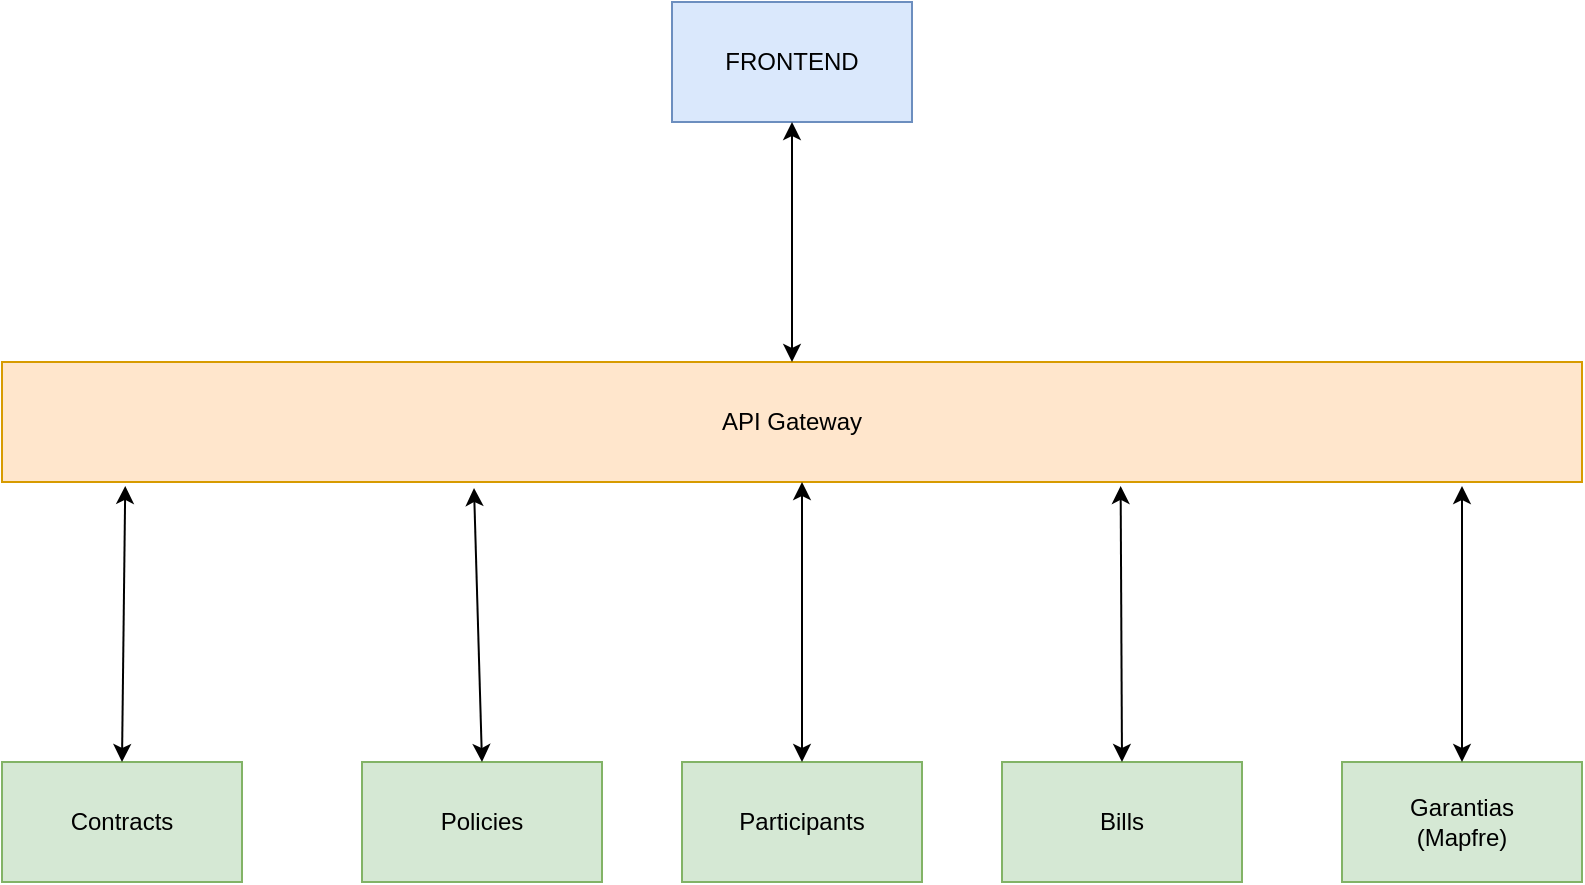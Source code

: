 <mxfile version="10.9.1" type="github"><diagram id="DSllttludoFZFVAz6iFn" name="Servicios"><mxGraphModel dx="916" dy="592" grid="1" gridSize="10" guides="1" tooltips="1" connect="1" arrows="1" fold="1" page="1" pageScale="1" pageWidth="827" pageHeight="1169" math="0" shadow="0"><root><mxCell id="0"/><mxCell id="1" parent="0"/><mxCell id="cHzD9p1BRbYol6xxEPrc-1" value="FRONTEND" style="rounded=0;whiteSpace=wrap;html=1;fillColor=#dae8fc;strokeColor=#6c8ebf;" parent="1" vertex="1"><mxGeometry x="355" y="100" width="120" height="60" as="geometry"/></mxCell><mxCell id="cHzD9p1BRbYol6xxEPrc-2" value="&lt;div&gt;API Gateway&lt;/div&gt;" style="rounded=0;whiteSpace=wrap;html=1;fillColor=#ffe6cc;strokeColor=#d79b00;" parent="1" vertex="1"><mxGeometry x="20" y="280" width="790" height="60" as="geometry"/></mxCell><mxCell id="cHzD9p1BRbYol6xxEPrc-3" value="Policies" style="rounded=0;whiteSpace=wrap;html=1;fillColor=#d5e8d4;strokeColor=#82b366;" parent="1" vertex="1"><mxGeometry x="200" y="480" width="120" height="60" as="geometry"/></mxCell><mxCell id="cHzD9p1BRbYol6xxEPrc-4" value="Contracts" style="rounded=0;whiteSpace=wrap;html=1;fillColor=#d5e8d4;strokeColor=#82b366;" parent="1" vertex="1"><mxGeometry x="20" y="480" width="120" height="60" as="geometry"/></mxCell><mxCell id="cHzD9p1BRbYol6xxEPrc-5" value="Participants" style="rounded=0;whiteSpace=wrap;html=1;fillColor=#d5e8d4;strokeColor=#82b366;" parent="1" vertex="1"><mxGeometry x="360" y="480" width="120" height="60" as="geometry"/></mxCell><mxCell id="cHzD9p1BRbYol6xxEPrc-6" value="Bills" style="rounded=0;whiteSpace=wrap;html=1;fillColor=#d5e8d4;strokeColor=#82b366;" parent="1" vertex="1"><mxGeometry x="520" y="480" width="120" height="60" as="geometry"/></mxCell><mxCell id="cHzD9p1BRbYol6xxEPrc-7" value="&lt;div&gt;Garantias&lt;/div&gt;&lt;div&gt;(Mapfre)&lt;/div&gt;" style="rounded=0;whiteSpace=wrap;html=1;fillColor=#d5e8d4;strokeColor=#82b366;" parent="1" vertex="1"><mxGeometry x="690" y="480" width="120" height="60" as="geometry"/></mxCell><mxCell id="EDxD0tEzZwwORe7t2prq-1" value="" style="endArrow=classic;startArrow=classic;html=1;exitX=0.5;exitY=0;exitDx=0;exitDy=0;entryX=0.078;entryY=1.033;entryDx=0;entryDy=0;entryPerimeter=0;" parent="1" source="cHzD9p1BRbYol6xxEPrc-4" target="cHzD9p1BRbYol6xxEPrc-2" edge="1"><mxGeometry width="50" height="50" relative="1" as="geometry"><mxPoint x="55" y="430" as="sourcePoint"/><mxPoint x="105" y="380" as="targetPoint"/></mxGeometry></mxCell><mxCell id="EDxD0tEzZwwORe7t2prq-2" value="" style="endArrow=classic;startArrow=classic;html=1;exitX=0.5;exitY=0;exitDx=0;exitDy=0;" parent="1" source="cHzD9p1BRbYol6xxEPrc-3" edge="1"><mxGeometry width="50" height="50" relative="1" as="geometry"><mxPoint x="10" y="690" as="sourcePoint"/><mxPoint x="256" y="343" as="targetPoint"/></mxGeometry></mxCell><mxCell id="EDxD0tEzZwwORe7t2prq-3" value="" style="endArrow=classic;startArrow=classic;html=1;exitX=0.5;exitY=0;exitDx=0;exitDy=0;" parent="1" source="cHzD9p1BRbYol6xxEPrc-5" edge="1"><mxGeometry width="50" height="50" relative="1" as="geometry"><mxPoint x="395" y="420" as="sourcePoint"/><mxPoint x="420" y="340" as="targetPoint"/></mxGeometry></mxCell><mxCell id="EDxD0tEzZwwORe7t2prq-4" value="" style="endArrow=classic;startArrow=classic;html=1;exitX=0.5;exitY=0;exitDx=0;exitDy=0;entryX=0.708;entryY=1.033;entryDx=0;entryDy=0;entryPerimeter=0;" parent="1" source="cHzD9p1BRbYol6xxEPrc-6" target="cHzD9p1BRbYol6xxEPrc-2" edge="1"><mxGeometry width="50" height="50" relative="1" as="geometry"><mxPoint x="555" y="435" as="sourcePoint"/><mxPoint x="605" y="385" as="targetPoint"/></mxGeometry></mxCell><mxCell id="EDxD0tEzZwwORe7t2prq-5" value="" style="endArrow=classic;startArrow=classic;html=1;exitX=0.5;exitY=0;exitDx=0;exitDy=0;" parent="1" source="cHzD9p1BRbYol6xxEPrc-7" edge="1"><mxGeometry width="50" height="50" relative="1" as="geometry"><mxPoint x="725" y="430" as="sourcePoint"/><mxPoint x="750" y="342" as="targetPoint"/></mxGeometry></mxCell><mxCell id="aMqy2eC9JO0ohTP40iuk-1" value="" style="endArrow=classic;startArrow=classic;html=1;entryX=0.5;entryY=1;entryDx=0;entryDy=0;exitX=0.5;exitY=0;exitDx=0;exitDy=0;" parent="1" source="cHzD9p1BRbYol6xxEPrc-2" target="cHzD9p1BRbYol6xxEPrc-1" edge="1"><mxGeometry width="50" height="50" relative="1" as="geometry"><mxPoint x="410" y="270" as="sourcePoint"/><mxPoint x="445" y="230" as="targetPoint"/></mxGeometry></mxCell></root></mxGraphModel></diagram><diagram id="Y7gzo24Z5vFCjkb1yCgj" name="ConsultarPoliza"><mxGraphModel dx="916" dy="592" grid="1" gridSize="10" guides="1" tooltips="1" connect="1" arrows="1" fold="1" page="1" pageScale="1" pageWidth="827" pageHeight="1169" math="0" shadow="0"><root><mxCell id="Arp4amG38opAxTCZ2GRA-0"/><mxCell id="Arp4amG38opAxTCZ2GRA-1" parent="Arp4amG38opAxTCZ2GRA-0"/><mxCell id="_g0r33TYKxKdxOk7l5Dv-0" value="APIGW" style="rounded=0;whiteSpace=wrap;html=1;" parent="Arp4amG38opAxTCZ2GRA-1" vertex="1"><mxGeometry x="180" y="20" width="120" height="30" as="geometry"/></mxCell><mxCell id="_g0r33TYKxKdxOk7l5Dv-1" value="Contract" style="rounded=0;whiteSpace=wrap;html=1;" parent="Arp4amG38opAxTCZ2GRA-1" vertex="1"><mxGeometry x="340" y="20" width="120" height="30" as="geometry"/></mxCell><mxCell id="_g0r33TYKxKdxOk7l5Dv-2" value="Policy" style="rounded=0;whiteSpace=wrap;html=1;" parent="Arp4amG38opAxTCZ2GRA-1" vertex="1"><mxGeometry x="500" y="20" width="120" height="30" as="geometry"/></mxCell><mxCell id="_g0r33TYKxKdxOk7l5Dv-3" value="&lt;div&gt;Participants&lt;/div&gt;" style="rounded=0;whiteSpace=wrap;html=1;" parent="Arp4amG38opAxTCZ2GRA-1" vertex="1"><mxGeometry x="660" y="20" width="120" height="30" as="geometry"/></mxCell><mxCell id="_g0r33TYKxKdxOk7l5Dv-4" value="Front" style="rounded=0;whiteSpace=wrap;html=1;" parent="Arp4amG38opAxTCZ2GRA-1" vertex="1"><mxGeometry x="20" y="20" width="120" height="30" as="geometry"/></mxCell><mxCell id="_g0r33TYKxKdxOk7l5Dv-8" value="" style="endArrow=none;dashed=1;html=1;entryX=0.5;entryY=1;entryDx=0;entryDy=0;" parent="Arp4amG38opAxTCZ2GRA-1" target="_g0r33TYKxKdxOk7l5Dv-4" edge="1"><mxGeometry width="50" height="50" relative="1" as="geometry"><mxPoint x="80" y="515" as="sourcePoint"/><mxPoint x="70" y="70" as="targetPoint"/></mxGeometry></mxCell><mxCell id="_g0r33TYKxKdxOk7l5Dv-9" value="" style="endArrow=none;dashed=1;html=1;entryX=0.5;entryY=1;entryDx=0;entryDy=0;" parent="Arp4amG38opAxTCZ2GRA-1" edge="1"><mxGeometry width="50" height="50" relative="1" as="geometry"><mxPoint x="239.5" y="515" as="sourcePoint"/><mxPoint x="239.5" y="50" as="targetPoint"/></mxGeometry></mxCell><mxCell id="_g0r33TYKxKdxOk7l5Dv-10" value="" style="endArrow=none;dashed=1;html=1;entryX=0.5;entryY=1;entryDx=0;entryDy=0;" parent="Arp4amG38opAxTCZ2GRA-1" edge="1"><mxGeometry width="50" height="50" relative="1" as="geometry"><mxPoint x="399.5" y="515" as="sourcePoint"/><mxPoint x="399.5" y="50" as="targetPoint"/></mxGeometry></mxCell><mxCell id="_g0r33TYKxKdxOk7l5Dv-11" value="" style="endArrow=none;dashed=1;html=1;entryX=0.5;entryY=1;entryDx=0;entryDy=0;" parent="Arp4amG38opAxTCZ2GRA-1" edge="1"><mxGeometry width="50" height="50" relative="1" as="geometry"><mxPoint x="559.5" y="515" as="sourcePoint"/><mxPoint x="559.5" y="50" as="targetPoint"/></mxGeometry></mxCell><mxCell id="_g0r33TYKxKdxOk7l5Dv-12" value="" style="endArrow=none;dashed=1;html=1;entryX=0.5;entryY=1;entryDx=0;entryDy=0;" parent="Arp4amG38opAxTCZ2GRA-1" edge="1"><mxGeometry width="50" height="50" relative="1" as="geometry"><mxPoint x="719.5" y="515" as="sourcePoint"/><mxPoint x="719.5" y="50" as="targetPoint"/></mxGeometry></mxCell><mxCell id="jJixO2-RwdZF-McZWCun-0" value="" style="rounded=0;whiteSpace=wrap;html=1;" parent="Arp4amG38opAxTCZ2GRA-1" vertex="1"><mxGeometry x="230" y="80" width="10" height="240" as="geometry"/></mxCell><mxCell id="jJixO2-RwdZF-McZWCun-1" value="" style="endArrow=classic;html=1;entryX=0.25;entryY=0;entryDx=0;entryDy=0;" parent="Arp4amG38opAxTCZ2GRA-1" target="jJixO2-RwdZF-McZWCun-0" edge="1"><mxGeometry width="50" height="50" relative="1" as="geometry"><mxPoint x="80" y="80" as="sourcePoint"/><mxPoint x="150" y="55" as="targetPoint"/></mxGeometry></mxCell><mxCell id="jJixO2-RwdZF-McZWCun-2" value="&lt;div&gt;getPolicy()&lt;/div&gt;" style="text;html=1;resizable=0;points=[];autosize=1;align=left;verticalAlign=top;spacingTop=-4;" parent="Arp4amG38opAxTCZ2GRA-1" vertex="1"><mxGeometry x="120" y="65" width="70" height="20" as="geometry"/></mxCell><mxCell id="jJixO2-RwdZF-McZWCun-3" value="" style="endArrow=classic;html=1;" parent="Arp4amG38opAxTCZ2GRA-1" edge="1"><mxGeometry width="50" height="50" relative="1" as="geometry"><mxPoint x="240" y="100" as="sourcePoint"/><mxPoint x="400" y="100" as="targetPoint"/></mxGeometry></mxCell><mxCell id="jJixO2-RwdZF-McZWCun-5" value="" style="endArrow=classic;html=1;" parent="Arp4amG38opAxTCZ2GRA-1" edge="1"><mxGeometry width="50" height="50" relative="1" as="geometry"><mxPoint x="400" y="120" as="sourcePoint"/><mxPoint x="240" y="120" as="targetPoint"/></mxGeometry></mxCell><mxCell id="jJixO2-RwdZF-McZWCun-6" value="&lt;div&gt;getContract()&lt;/div&gt;" style="text;html=1;resizable=0;points=[];autosize=1;align=left;verticalAlign=top;spacingTop=-4;" parent="Arp4amG38opAxTCZ2GRA-1" vertex="1"><mxGeometry x="298" y="85" width="90" height="20" as="geometry"/></mxCell><mxCell id="jJixO2-RwdZF-McZWCun-7" value="" style="endArrow=classic;html=1;" parent="Arp4amG38opAxTCZ2GRA-1" edge="1"><mxGeometry width="50" height="50" relative="1" as="geometry"><mxPoint x="400" y="100" as="sourcePoint"/><mxPoint x="400" y="120" as="targetPoint"/></mxGeometry></mxCell><mxCell id="i7E1ofVZN_Iv7exMHfVE-0" value="" style="endArrow=classic;html=1;exitX=1.1;exitY=0.338;exitDx=0;exitDy=0;exitPerimeter=0;" parent="Arp4amG38opAxTCZ2GRA-1" source="jJixO2-RwdZF-McZWCun-0" edge="1"><mxGeometry width="50" height="50" relative="1" as="geometry"><mxPoint x="270" y="180" as="sourcePoint"/><mxPoint x="560" y="160" as="targetPoint"/></mxGeometry></mxCell><mxCell id="i7E1ofVZN_Iv7exMHfVE-3" value="&lt;div&gt;getPolicy()&lt;/div&gt;" style="text;html=1;resizable=0;points=[];align=center;verticalAlign=middle;labelBackgroundColor=#ffffff;" parent="i7E1ofVZN_Iv7exMHfVE-0" vertex="1" connectable="0"><mxGeometry x="-0.342" y="1" relative="1" as="geometry"><mxPoint x="-3" y="-10.5" as="offset"/></mxGeometry></mxCell><mxCell id="i7E1ofVZN_Iv7exMHfVE-4" value="" style="endArrow=classic;html=1;" parent="Arp4amG38opAxTCZ2GRA-1" edge="1"><mxGeometry width="50" height="50" relative="1" as="geometry"><mxPoint x="560" y="160" as="sourcePoint"/><mxPoint x="560" y="200" as="targetPoint"/></mxGeometry></mxCell><mxCell id="i7E1ofVZN_Iv7exMHfVE-5" value="" style="endArrow=classic;html=1;" parent="Arp4amG38opAxTCZ2GRA-1" edge="1"><mxGeometry width="50" height="50" relative="1" as="geometry"><mxPoint x="560" y="200" as="sourcePoint"/><mxPoint x="240" y="200" as="targetPoint"/></mxGeometry></mxCell><mxCell id="i7E1ofVZN_Iv7exMHfVE-6" value="" style="endArrow=classic;html=1;" parent="Arp4amG38opAxTCZ2GRA-1" edge="1"><mxGeometry width="50" height="50" relative="1" as="geometry"><mxPoint x="242" y="240" as="sourcePoint"/><mxPoint x="720" y="240" as="targetPoint"/></mxGeometry></mxCell><mxCell id="i7E1ofVZN_Iv7exMHfVE-10" value="&lt;div&gt;getAllParticipants()&lt;/div&gt;" style="text;html=1;resizable=0;points=[];align=center;verticalAlign=middle;labelBackgroundColor=#ffffff;" parent="i7E1ofVZN_Iv7exMHfVE-6" vertex="1" connectable="0"><mxGeometry x="-0.084" relative="1" as="geometry"><mxPoint x="-1" y="-11" as="offset"/></mxGeometry></mxCell><mxCell id="i7E1ofVZN_Iv7exMHfVE-7" value="" style="endArrow=classic;html=1;" parent="Arp4amG38opAxTCZ2GRA-1" edge="1"><mxGeometry width="50" height="50" relative="1" as="geometry"><mxPoint x="720" y="240" as="sourcePoint"/><mxPoint x="720" y="280" as="targetPoint"/></mxGeometry></mxCell><mxCell id="i7E1ofVZN_Iv7exMHfVE-8" value="" style="endArrow=classic;html=1;" parent="Arp4amG38opAxTCZ2GRA-1" edge="1"><mxGeometry width="50" height="50" relative="1" as="geometry"><mxPoint x="720" y="280" as="sourcePoint"/><mxPoint x="240" y="280" as="targetPoint"/></mxGeometry></mxCell><mxCell id="i7E1ofVZN_Iv7exMHfVE-12" value="" style="endArrow=classic;html=1;exitX=0.25;exitY=1;exitDx=0;exitDy=0;" parent="Arp4amG38opAxTCZ2GRA-1" source="jJixO2-RwdZF-McZWCun-0" edge="1"><mxGeometry width="50" height="50" relative="1" as="geometry"><mxPoint x="20" y="590" as="sourcePoint"/><mxPoint x="80" y="320" as="targetPoint"/></mxGeometry></mxCell><mxCell id="-6sKQn8AZiEvNMW8AzBX-0" value="&lt;div&gt;Response Policy&lt;/div&gt;" style="text;html=1;resizable=0;points=[];autosize=1;align=left;verticalAlign=top;spacingTop=-4;" vertex="1" parent="Arp4amG38opAxTCZ2GRA-1"><mxGeometry x="100" y="300" width="110" height="20" as="geometry"/></mxCell></root></mxGraphModel></diagram><diagram id="H9KUrCYkA-h_T0Wvis6u" name="Intervinientes"><mxGraphModel dx="916" dy="592" grid="1" gridSize="10" guides="1" tooltips="1" connect="1" arrows="1" fold="1" page="1" pageScale="1" pageWidth="827" pageHeight="1169" math="0" shadow="0"><root><mxCell id="QbBAprxYgWSEzUoPzy8M-0"/><mxCell id="QbBAprxYgWSEzUoPzy8M-1" parent="QbBAprxYgWSEzUoPzy8M-0"/><mxCell id="RdxZNSkiFZ9S0nRSSW6a-0" value="APIGW" style="rounded=0;whiteSpace=wrap;html=1;" vertex="1" parent="QbBAprxYgWSEzUoPzy8M-1"><mxGeometry x="180" y="20" width="120" height="30" as="geometry"/></mxCell><mxCell id="RdxZNSkiFZ9S0nRSSW6a-1" value="Contract" style="rounded=0;whiteSpace=wrap;html=1;" vertex="1" parent="QbBAprxYgWSEzUoPzy8M-1"><mxGeometry x="340" y="20" width="120" height="30" as="geometry"/></mxCell><mxCell id="RdxZNSkiFZ9S0nRSSW6a-2" value="Policy" style="rounded=0;whiteSpace=wrap;html=1;" vertex="1" parent="QbBAprxYgWSEzUoPzy8M-1"><mxGeometry x="500" y="20" width="120" height="30" as="geometry"/></mxCell><mxCell id="RdxZNSkiFZ9S0nRSSW6a-3" value="&lt;div&gt;Participants&lt;/div&gt;" style="rounded=0;whiteSpace=wrap;html=1;" vertex="1" parent="QbBAprxYgWSEzUoPzy8M-1"><mxGeometry x="660" y="20" width="120" height="30" as="geometry"/></mxCell><mxCell id="RdxZNSkiFZ9S0nRSSW6a-4" value="Front" style="rounded=0;whiteSpace=wrap;html=1;" vertex="1" parent="QbBAprxYgWSEzUoPzy8M-1"><mxGeometry x="20" y="20" width="120" height="30" as="geometry"/></mxCell><mxCell id="RdxZNSkiFZ9S0nRSSW6a-5" value="" style="endArrow=none;dashed=1;html=1;entryX=0.5;entryY=1;entryDx=0;entryDy=0;" edge="1" parent="QbBAprxYgWSEzUoPzy8M-1" target="RdxZNSkiFZ9S0nRSSW6a-4"><mxGeometry width="50" height="50" relative="1" as="geometry"><mxPoint x="80" y="515" as="sourcePoint"/><mxPoint x="70" y="70" as="targetPoint"/></mxGeometry></mxCell><mxCell id="RdxZNSkiFZ9S0nRSSW6a-6" value="" style="endArrow=none;dashed=1;html=1;entryX=0.5;entryY=1;entryDx=0;entryDy=0;" edge="1" parent="QbBAprxYgWSEzUoPzy8M-1"><mxGeometry width="50" height="50" relative="1" as="geometry"><mxPoint x="239.5" y="515" as="sourcePoint"/><mxPoint x="239.5" y="50" as="targetPoint"/></mxGeometry></mxCell><mxCell id="RdxZNSkiFZ9S0nRSSW6a-7" value="" style="endArrow=none;dashed=1;html=1;entryX=0.5;entryY=1;entryDx=0;entryDy=0;" edge="1" parent="QbBAprxYgWSEzUoPzy8M-1"><mxGeometry width="50" height="50" relative="1" as="geometry"><mxPoint x="399.5" y="515" as="sourcePoint"/><mxPoint x="399.5" y="50" as="targetPoint"/></mxGeometry></mxCell><mxCell id="RdxZNSkiFZ9S0nRSSW6a-8" value="" style="endArrow=none;dashed=1;html=1;entryX=0.5;entryY=1;entryDx=0;entryDy=0;" edge="1" parent="QbBAprxYgWSEzUoPzy8M-1"><mxGeometry width="50" height="50" relative="1" as="geometry"><mxPoint x="559.5" y="515" as="sourcePoint"/><mxPoint x="559.5" y="50" as="targetPoint"/></mxGeometry></mxCell><mxCell id="RdxZNSkiFZ9S0nRSSW6a-9" value="" style="endArrow=none;dashed=1;html=1;entryX=0.5;entryY=1;entryDx=0;entryDy=0;" edge="1" parent="QbBAprxYgWSEzUoPzy8M-1"><mxGeometry width="50" height="50" relative="1" as="geometry"><mxPoint x="719.5" y="515" as="sourcePoint"/><mxPoint x="719.5" y="50" as="targetPoint"/></mxGeometry></mxCell><mxCell id="RdxZNSkiFZ9S0nRSSW6a-10" value="" style="rounded=0;whiteSpace=wrap;html=1;" vertex="1" parent="QbBAprxYgWSEzUoPzy8M-1"><mxGeometry x="230" y="80" width="10" height="240" as="geometry"/></mxCell><mxCell id="RdxZNSkiFZ9S0nRSSW6a-11" value="" style="endArrow=classic;html=1;entryX=0.25;entryY=0;entryDx=0;entryDy=0;" edge="1" parent="QbBAprxYgWSEzUoPzy8M-1" target="RdxZNSkiFZ9S0nRSSW6a-10"><mxGeometry width="50" height="50" relative="1" as="geometry"><mxPoint x="80" y="80" as="sourcePoint"/><mxPoint x="150" y="55" as="targetPoint"/></mxGeometry></mxCell><mxCell id="RdxZNSkiFZ9S0nRSSW6a-12" value="&lt;div&gt;getAllParticipantsBy()&lt;/div&gt;" style="text;html=1;resizable=0;points=[];autosize=1;align=left;verticalAlign=top;spacingTop=-4;" vertex="1" parent="QbBAprxYgWSEzUoPzy8M-1"><mxGeometry x="120" y="65" width="130" height="20" as="geometry"/></mxCell><mxCell id="RdxZNSkiFZ9S0nRSSW6a-13" value="" style="endArrow=classic;html=1;" edge="1" parent="QbBAprxYgWSEzUoPzy8M-1"><mxGeometry width="50" height="50" relative="1" as="geometry"><mxPoint x="240" y="100" as="sourcePoint"/><mxPoint x="400" y="100" as="targetPoint"/></mxGeometry></mxCell><mxCell id="RdxZNSkiFZ9S0nRSSW6a-14" value="" style="endArrow=classic;html=1;" edge="1" parent="QbBAprxYgWSEzUoPzy8M-1"><mxGeometry width="50" height="50" relative="1" as="geometry"><mxPoint x="400" y="120" as="sourcePoint"/><mxPoint x="240" y="120" as="targetPoint"/></mxGeometry></mxCell><mxCell id="RdxZNSkiFZ9S0nRSSW6a-15" value="&lt;div&gt;getContract()&lt;/div&gt;" style="text;html=1;resizable=0;points=[];autosize=1;align=left;verticalAlign=top;spacingTop=-4;" vertex="1" parent="QbBAprxYgWSEzUoPzy8M-1"><mxGeometry x="298" y="85" width="90" height="20" as="geometry"/></mxCell><mxCell id="RdxZNSkiFZ9S0nRSSW6a-16" value="" style="endArrow=classic;html=1;" edge="1" parent="QbBAprxYgWSEzUoPzy8M-1"><mxGeometry width="50" height="50" relative="1" as="geometry"><mxPoint x="400" y="100" as="sourcePoint"/><mxPoint x="400" y="120" as="targetPoint"/></mxGeometry></mxCell><mxCell id="RdxZNSkiFZ9S0nRSSW6a-17" value="" style="endArrow=classic;html=1;exitX=1.1;exitY=0.338;exitDx=0;exitDy=0;exitPerimeter=0;" edge="1" parent="QbBAprxYgWSEzUoPzy8M-1" source="RdxZNSkiFZ9S0nRSSW6a-10"><mxGeometry width="50" height="50" relative="1" as="geometry"><mxPoint x="270" y="180" as="sourcePoint"/><mxPoint x="560" y="160" as="targetPoint"/></mxGeometry></mxCell><mxCell id="RdxZNSkiFZ9S0nRSSW6a-18" value="&lt;div&gt;getPolicy()&lt;/div&gt;" style="text;html=1;resizable=0;points=[];align=center;verticalAlign=middle;labelBackgroundColor=#ffffff;" vertex="1" connectable="0" parent="RdxZNSkiFZ9S0nRSSW6a-17"><mxGeometry x="-0.342" y="1" relative="1" as="geometry"><mxPoint x="-3" y="-10.5" as="offset"/></mxGeometry></mxCell><mxCell id="RdxZNSkiFZ9S0nRSSW6a-19" value="" style="endArrow=classic;html=1;" edge="1" parent="QbBAprxYgWSEzUoPzy8M-1"><mxGeometry width="50" height="50" relative="1" as="geometry"><mxPoint x="560" y="160" as="sourcePoint"/><mxPoint x="560" y="200" as="targetPoint"/></mxGeometry></mxCell><mxCell id="RdxZNSkiFZ9S0nRSSW6a-20" value="" style="endArrow=classic;html=1;" edge="1" parent="QbBAprxYgWSEzUoPzy8M-1"><mxGeometry width="50" height="50" relative="1" as="geometry"><mxPoint x="560" y="200" as="sourcePoint"/><mxPoint x="240" y="200" as="targetPoint"/></mxGeometry></mxCell><mxCell id="RdxZNSkiFZ9S0nRSSW6a-21" value="" style="endArrow=classic;html=1;" edge="1" parent="QbBAprxYgWSEzUoPzy8M-1"><mxGeometry width="50" height="50" relative="1" as="geometry"><mxPoint x="242" y="240" as="sourcePoint"/><mxPoint x="720" y="240" as="targetPoint"/></mxGeometry></mxCell><mxCell id="RdxZNSkiFZ9S0nRSSW6a-22" value="&lt;div&gt;getParticipant()&lt;/div&gt;" style="text;html=1;resizable=0;points=[];align=center;verticalAlign=middle;labelBackgroundColor=#ffffff;" vertex="1" connectable="0" parent="RdxZNSkiFZ9S0nRSSW6a-21"><mxGeometry x="-0.084" relative="1" as="geometry"><mxPoint x="-1" y="-11" as="offset"/></mxGeometry></mxCell><mxCell id="RdxZNSkiFZ9S0nRSSW6a-23" value="" style="endArrow=classic;html=1;" edge="1" parent="QbBAprxYgWSEzUoPzy8M-1"><mxGeometry width="50" height="50" relative="1" as="geometry"><mxPoint x="720" y="240" as="sourcePoint"/><mxPoint x="720" y="280" as="targetPoint"/></mxGeometry></mxCell><mxCell id="RdxZNSkiFZ9S0nRSSW6a-24" value="" style="endArrow=classic;html=1;" edge="1" parent="QbBAprxYgWSEzUoPzy8M-1"><mxGeometry width="50" height="50" relative="1" as="geometry"><mxPoint x="720" y="280" as="sourcePoint"/><mxPoint x="240" y="280" as="targetPoint"/></mxGeometry></mxCell><mxCell id="RdxZNSkiFZ9S0nRSSW6a-25" value="" style="endArrow=classic;html=1;exitX=0.25;exitY=1;exitDx=0;exitDy=0;" edge="1" parent="QbBAprxYgWSEzUoPzy8M-1" source="RdxZNSkiFZ9S0nRSSW6a-10"><mxGeometry width="50" height="50" relative="1" as="geometry"><mxPoint x="20" y="590" as="sourcePoint"/><mxPoint x="80" y="320" as="targetPoint"/></mxGeometry></mxCell></root></mxGraphModel></diagram><diagram id="s9H-qqd-KWgBfwNSc23c" name="Datos de la poliza"><mxGraphModel dx="916" dy="592" grid="1" gridSize="10" guides="1" tooltips="1" connect="1" arrows="1" fold="1" page="1" pageScale="1" pageWidth="827" pageHeight="1169" math="0" shadow="0"><root><mxCell id="et8BrKqmhfVcZ7EQnYE1-0"/><mxCell id="et8BrKqmhfVcZ7EQnYE1-1" parent="et8BrKqmhfVcZ7EQnYE1-0"/><mxCell id="5EWbRzsSRRhty8tTwLkX-0" value="APIGW" style="rounded=0;whiteSpace=wrap;html=1;" vertex="1" parent="et8BrKqmhfVcZ7EQnYE1-1"><mxGeometry x="180" y="20" width="120" height="30" as="geometry"/></mxCell><mxCell id="5EWbRzsSRRhty8tTwLkX-1" value="Contract" style="rounded=0;whiteSpace=wrap;html=1;" vertex="1" parent="et8BrKqmhfVcZ7EQnYE1-1"><mxGeometry x="340" y="20" width="120" height="30" as="geometry"/></mxCell><mxCell id="5EWbRzsSRRhty8tTwLkX-2" value="Policy" style="rounded=0;whiteSpace=wrap;html=1;" vertex="1" parent="et8BrKqmhfVcZ7EQnYE1-1"><mxGeometry x="500" y="20" width="120" height="30" as="geometry"/></mxCell><mxCell id="5EWbRzsSRRhty8tTwLkX-3" value="&lt;div&gt;Participants&lt;/div&gt;" style="rounded=0;whiteSpace=wrap;html=1;" vertex="1" parent="et8BrKqmhfVcZ7EQnYE1-1"><mxGeometry x="660" y="20" width="120" height="30" as="geometry"/></mxCell><mxCell id="5EWbRzsSRRhty8tTwLkX-4" value="Front" style="rounded=0;whiteSpace=wrap;html=1;" vertex="1" parent="et8BrKqmhfVcZ7EQnYE1-1"><mxGeometry x="20" y="20" width="120" height="30" as="geometry"/></mxCell><mxCell id="5EWbRzsSRRhty8tTwLkX-5" value="" style="endArrow=none;dashed=1;html=1;entryX=0.5;entryY=1;entryDx=0;entryDy=0;" edge="1" parent="et8BrKqmhfVcZ7EQnYE1-1" target="5EWbRzsSRRhty8tTwLkX-4"><mxGeometry width="50" height="50" relative="1" as="geometry"><mxPoint x="80" y="515" as="sourcePoint"/><mxPoint x="70" y="70" as="targetPoint"/></mxGeometry></mxCell><mxCell id="5EWbRzsSRRhty8tTwLkX-6" value="" style="endArrow=none;dashed=1;html=1;entryX=0.5;entryY=1;entryDx=0;entryDy=0;" edge="1" parent="et8BrKqmhfVcZ7EQnYE1-1"><mxGeometry width="50" height="50" relative="1" as="geometry"><mxPoint x="239.5" y="515" as="sourcePoint"/><mxPoint x="239.5" y="50" as="targetPoint"/></mxGeometry></mxCell><mxCell id="5EWbRzsSRRhty8tTwLkX-7" value="" style="endArrow=none;dashed=1;html=1;entryX=0.5;entryY=1;entryDx=0;entryDy=0;" edge="1" parent="et8BrKqmhfVcZ7EQnYE1-1"><mxGeometry width="50" height="50" relative="1" as="geometry"><mxPoint x="399.5" y="515" as="sourcePoint"/><mxPoint x="399.5" y="50" as="targetPoint"/></mxGeometry></mxCell><mxCell id="5EWbRzsSRRhty8tTwLkX-8" value="" style="endArrow=none;dashed=1;html=1;entryX=0.5;entryY=1;entryDx=0;entryDy=0;" edge="1" parent="et8BrKqmhfVcZ7EQnYE1-1"><mxGeometry width="50" height="50" relative="1" as="geometry"><mxPoint x="559.5" y="515" as="sourcePoint"/><mxPoint x="559.5" y="50" as="targetPoint"/></mxGeometry></mxCell><mxCell id="5EWbRzsSRRhty8tTwLkX-9" value="" style="endArrow=none;dashed=1;html=1;entryX=0.5;entryY=1;entryDx=0;entryDy=0;" edge="1" parent="et8BrKqmhfVcZ7EQnYE1-1"><mxGeometry width="50" height="50" relative="1" as="geometry"><mxPoint x="719.5" y="515" as="sourcePoint"/><mxPoint x="719.5" y="50" as="targetPoint"/></mxGeometry></mxCell><mxCell id="5EWbRzsSRRhty8tTwLkX-10" value="" style="rounded=0;whiteSpace=wrap;html=1;" vertex="1" parent="et8BrKqmhfVcZ7EQnYE1-1"><mxGeometry x="230" y="80" width="10" height="240" as="geometry"/></mxCell><mxCell id="5EWbRzsSRRhty8tTwLkX-11" value="" style="endArrow=classic;html=1;entryX=0.25;entryY=0;entryDx=0;entryDy=0;" edge="1" parent="et8BrKqmhfVcZ7EQnYE1-1" target="5EWbRzsSRRhty8tTwLkX-10"><mxGeometry width="50" height="50" relative="1" as="geometry"><mxPoint x="80" y="80" as="sourcePoint"/><mxPoint x="150" y="55" as="targetPoint"/></mxGeometry></mxCell><mxCell id="5EWbRzsSRRhty8tTwLkX-12" value="&lt;div&gt;getPolicy()&lt;/div&gt;" style="text;html=1;resizable=0;points=[];autosize=1;align=left;verticalAlign=top;spacingTop=-4;" vertex="1" parent="et8BrKqmhfVcZ7EQnYE1-1"><mxGeometry x="120" y="65" width="70" height="20" as="geometry"/></mxCell><mxCell id="5EWbRzsSRRhty8tTwLkX-13" value="" style="endArrow=classic;html=1;" edge="1" parent="et8BrKqmhfVcZ7EQnYE1-1"><mxGeometry width="50" height="50" relative="1" as="geometry"><mxPoint x="240" y="100" as="sourcePoint"/><mxPoint x="400" y="100" as="targetPoint"/></mxGeometry></mxCell><mxCell id="5EWbRzsSRRhty8tTwLkX-14" value="" style="endArrow=classic;html=1;" edge="1" parent="et8BrKqmhfVcZ7EQnYE1-1"><mxGeometry width="50" height="50" relative="1" as="geometry"><mxPoint x="400" y="120" as="sourcePoint"/><mxPoint x="240" y="120" as="targetPoint"/></mxGeometry></mxCell><mxCell id="5EWbRzsSRRhty8tTwLkX-15" value="&lt;div&gt;getContract()&lt;/div&gt;" style="text;html=1;resizable=0;points=[];autosize=1;align=left;verticalAlign=top;spacingTop=-4;" vertex="1" parent="et8BrKqmhfVcZ7EQnYE1-1"><mxGeometry x="298" y="85" width="90" height="20" as="geometry"/></mxCell><mxCell id="5EWbRzsSRRhty8tTwLkX-16" value="" style="endArrow=classic;html=1;" edge="1" parent="et8BrKqmhfVcZ7EQnYE1-1"><mxGeometry width="50" height="50" relative="1" as="geometry"><mxPoint x="400" y="100" as="sourcePoint"/><mxPoint x="400" y="120" as="targetPoint"/></mxGeometry></mxCell><mxCell id="5EWbRzsSRRhty8tTwLkX-17" value="" style="endArrow=classic;html=1;exitX=1.1;exitY=0.338;exitDx=0;exitDy=0;exitPerimeter=0;" edge="1" parent="et8BrKqmhfVcZ7EQnYE1-1" source="5EWbRzsSRRhty8tTwLkX-10"><mxGeometry width="50" height="50" relative="1" as="geometry"><mxPoint x="270" y="180" as="sourcePoint"/><mxPoint x="560" y="160" as="targetPoint"/></mxGeometry></mxCell><mxCell id="5EWbRzsSRRhty8tTwLkX-18" value="&lt;div&gt;getPolicy()&lt;/div&gt;" style="text;html=1;resizable=0;points=[];align=center;verticalAlign=middle;labelBackgroundColor=#ffffff;" vertex="1" connectable="0" parent="5EWbRzsSRRhty8tTwLkX-17"><mxGeometry x="-0.342" y="1" relative="1" as="geometry"><mxPoint x="-3" y="-10.5" as="offset"/></mxGeometry></mxCell><mxCell id="5EWbRzsSRRhty8tTwLkX-19" value="" style="endArrow=classic;html=1;" edge="1" parent="et8BrKqmhfVcZ7EQnYE1-1"><mxGeometry width="50" height="50" relative="1" as="geometry"><mxPoint x="560" y="160" as="sourcePoint"/><mxPoint x="560" y="200" as="targetPoint"/></mxGeometry></mxCell><mxCell id="5EWbRzsSRRhty8tTwLkX-20" value="" style="endArrow=classic;html=1;" edge="1" parent="et8BrKqmhfVcZ7EQnYE1-1"><mxGeometry width="50" height="50" relative="1" as="geometry"><mxPoint x="560" y="200" as="sourcePoint"/><mxPoint x="240" y="200" as="targetPoint"/></mxGeometry></mxCell><mxCell id="5EWbRzsSRRhty8tTwLkX-21" value="" style="endArrow=classic;html=1;" edge="1" parent="et8BrKqmhfVcZ7EQnYE1-1"><mxGeometry width="50" height="50" relative="1" as="geometry"><mxPoint x="242" y="240" as="sourcePoint"/><mxPoint x="720" y="240" as="targetPoint"/></mxGeometry></mxCell><mxCell id="5EWbRzsSRRhty8tTwLkX-22" value="&lt;div&gt;getParticipant()&lt;/div&gt;" style="text;html=1;resizable=0;points=[];align=center;verticalAlign=middle;labelBackgroundColor=#ffffff;" vertex="1" connectable="0" parent="5EWbRzsSRRhty8tTwLkX-21"><mxGeometry x="-0.084" relative="1" as="geometry"><mxPoint x="-1" y="-11" as="offset"/></mxGeometry></mxCell><mxCell id="5EWbRzsSRRhty8tTwLkX-23" value="" style="endArrow=classic;html=1;" edge="1" parent="et8BrKqmhfVcZ7EQnYE1-1"><mxGeometry width="50" height="50" relative="1" as="geometry"><mxPoint x="720" y="240" as="sourcePoint"/><mxPoint x="720" y="280" as="targetPoint"/></mxGeometry></mxCell><mxCell id="5EWbRzsSRRhty8tTwLkX-24" value="" style="endArrow=classic;html=1;" edge="1" parent="et8BrKqmhfVcZ7EQnYE1-1"><mxGeometry width="50" height="50" relative="1" as="geometry"><mxPoint x="720" y="280" as="sourcePoint"/><mxPoint x="240" y="280" as="targetPoint"/></mxGeometry></mxCell><mxCell id="5EWbRzsSRRhty8tTwLkX-25" value="" style="endArrow=classic;html=1;exitX=0.25;exitY=1;exitDx=0;exitDy=0;" edge="1" parent="et8BrKqmhfVcZ7EQnYE1-1" source="5EWbRzsSRRhty8tTwLkX-10"><mxGeometry width="50" height="50" relative="1" as="geometry"><mxPoint x="20" y="590" as="sourcePoint"/><mxPoint x="80" y="320" as="targetPoint"/></mxGeometry></mxCell><mxCell id="5EWbRzsSRRhty8tTwLkX-26" value="&lt;div&gt;Response Policy&lt;/div&gt;&lt;div&gt;&lt;br&gt;&lt;/div&gt;" style="text;html=1;resizable=0;points=[];autosize=1;align=left;verticalAlign=top;spacingTop=-4;" vertex="1" parent="et8BrKqmhfVcZ7EQnYE1-1"><mxGeometry x="120" y="305" width="110" height="30" as="geometry"/></mxCell></root></mxGraphModel></diagram></mxfile>